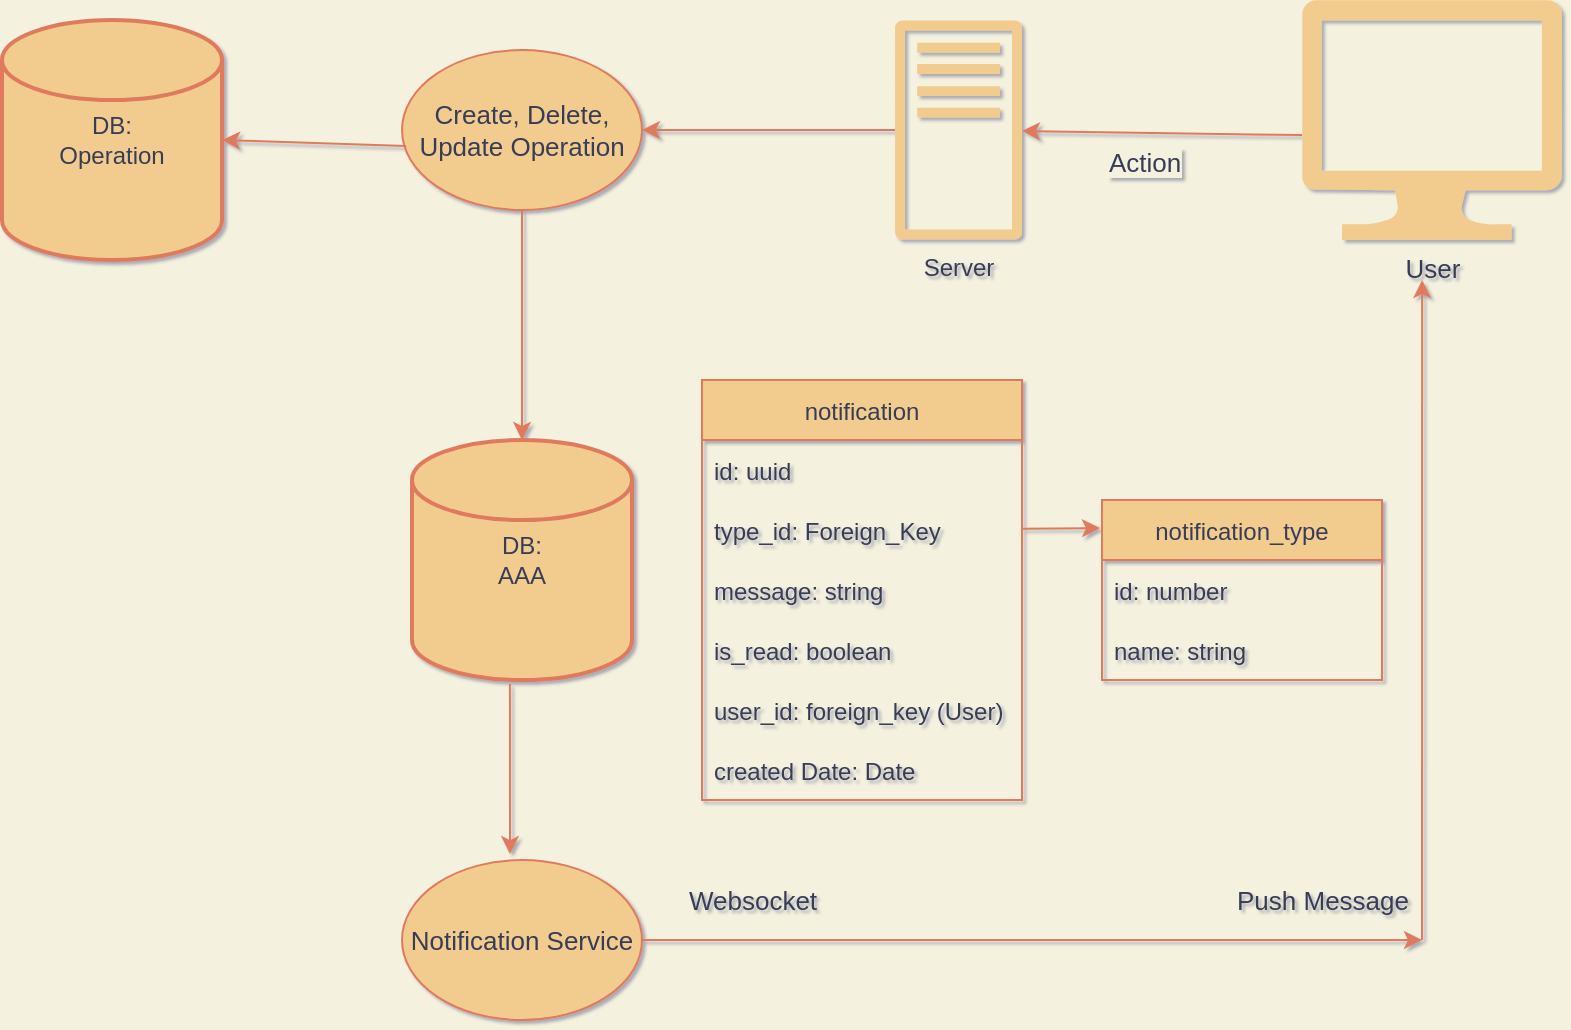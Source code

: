<mxfile version="18.0.2" type="github">
  <diagram id="kgpKYQtTHZ0yAKxKKP6v" name="Page-1">
    <mxGraphModel dx="1288" dy="729" grid="1" gridSize="10" guides="1" tooltips="1" connect="1" arrows="1" fold="1" page="1" pageScale="1" pageWidth="1100" pageHeight="850" background="#F4F1DE" math="0" shadow="1">
      <root>
        <mxCell id="0" />
        <mxCell id="1" parent="0" />
        <mxCell id="CcL-DhchF8u18WNfuIRF-1" value="&lt;font style=&quot;font-size: 13px;&quot;&gt;User&lt;/font&gt;" style="verticalLabelPosition=bottom;html=1;verticalAlign=top;align=center;strokeColor=none;fillColor=#F2CC8F;shape=mxgraph.azure.computer;pointerEvents=1;rounded=0;fontColor=#393C56;" vertex="1" parent="1">
          <mxGeometry x="840" y="160" width="130" height="120" as="geometry" />
        </mxCell>
        <mxCell id="CcL-DhchF8u18WNfuIRF-3" value="DB: &lt;br&gt;Operation" style="strokeWidth=2;html=1;shape=mxgraph.flowchart.database;whiteSpace=wrap;rounded=0;fillColor=#F2CC8F;strokeColor=#E07A5F;fontColor=#393C56;" vertex="1" parent="1">
          <mxGeometry x="190" y="170" width="110" height="120" as="geometry" />
        </mxCell>
        <mxCell id="CcL-DhchF8u18WNfuIRF-4" value="notification" style="swimlane;fontStyle=0;childLayout=stackLayout;horizontal=1;startSize=30;horizontalStack=0;resizeParent=1;resizeParentMax=0;resizeLast=0;collapsible=1;marginBottom=0;rounded=0;fillColor=#F2CC8F;strokeColor=#E07A5F;fontColor=#393C56;" vertex="1" parent="1">
          <mxGeometry x="540" y="350" width="160" height="210" as="geometry" />
        </mxCell>
        <mxCell id="CcL-DhchF8u18WNfuIRF-5" value="id: uuid" style="text;strokeColor=none;fillColor=none;align=left;verticalAlign=middle;spacingLeft=4;spacingRight=4;overflow=hidden;points=[[0,0.5],[1,0.5]];portConstraint=eastwest;rotatable=0;rounded=0;fontColor=#393C56;labelBackgroundColor=none;" vertex="1" parent="CcL-DhchF8u18WNfuIRF-4">
          <mxGeometry y="30" width="160" height="30" as="geometry" />
        </mxCell>
        <mxCell id="CcL-DhchF8u18WNfuIRF-10" value="type_id: Foreign_Key" style="text;strokeColor=none;fillColor=none;align=left;verticalAlign=middle;spacingLeft=4;spacingRight=4;overflow=hidden;points=[[0,0.5],[1,0.5]];portConstraint=eastwest;rotatable=0;rounded=0;fontColor=#393C56;" vertex="1" parent="CcL-DhchF8u18WNfuIRF-4">
          <mxGeometry y="60" width="160" height="30" as="geometry" />
        </mxCell>
        <mxCell id="CcL-DhchF8u18WNfuIRF-6" value="message: string" style="text;strokeColor=none;fillColor=none;align=left;verticalAlign=middle;spacingLeft=4;spacingRight=4;overflow=hidden;points=[[0,0.5],[1,0.5]];portConstraint=eastwest;rotatable=0;rounded=0;fontColor=#393C56;" vertex="1" parent="CcL-DhchF8u18WNfuIRF-4">
          <mxGeometry y="90" width="160" height="30" as="geometry" />
        </mxCell>
        <mxCell id="CcL-DhchF8u18WNfuIRF-7" value="is_read: boolean" style="text;strokeColor=none;fillColor=none;align=left;verticalAlign=middle;spacingLeft=4;spacingRight=4;overflow=hidden;points=[[0,0.5],[1,0.5]];portConstraint=eastwest;rotatable=0;rounded=0;fontColor=#393C56;" vertex="1" parent="CcL-DhchF8u18WNfuIRF-4">
          <mxGeometry y="120" width="160" height="30" as="geometry" />
        </mxCell>
        <mxCell id="CcL-DhchF8u18WNfuIRF-26" value="user_id: foreign_key (User)" style="text;strokeColor=none;fillColor=none;align=left;verticalAlign=middle;spacingLeft=4;spacingRight=4;overflow=hidden;points=[[0,0.5],[1,0.5]];portConstraint=eastwest;rotatable=0;rounded=0;fontColor=#393C56;" vertex="1" parent="CcL-DhchF8u18WNfuIRF-4">
          <mxGeometry y="150" width="160" height="30" as="geometry" />
        </mxCell>
        <mxCell id="CcL-DhchF8u18WNfuIRF-11" value="created Date: Date" style="text;strokeColor=none;fillColor=none;align=left;verticalAlign=middle;spacingLeft=4;spacingRight=4;overflow=hidden;points=[[0,0.5],[1,0.5]];portConstraint=eastwest;rotatable=0;rounded=0;fontColor=#393C56;" vertex="1" parent="CcL-DhchF8u18WNfuIRF-4">
          <mxGeometry y="180" width="160" height="30" as="geometry" />
        </mxCell>
        <mxCell id="CcL-DhchF8u18WNfuIRF-12" value="" style="endArrow=classic;html=1;rounded=0;exitX=0;exitY=0.563;exitDx=0;exitDy=0;exitPerimeter=0;labelBackgroundColor=#F4F1DE;strokeColor=#E07A5F;fontColor=#393C56;" edge="1" parent="1" source="CcL-DhchF8u18WNfuIRF-1" target="CcL-DhchF8u18WNfuIRF-27">
          <mxGeometry width="50" height="50" relative="1" as="geometry">
            <mxPoint x="540" y="330" as="sourcePoint" />
            <mxPoint x="590" y="280" as="targetPoint" />
          </mxGeometry>
        </mxCell>
        <mxCell id="CcL-DhchF8u18WNfuIRF-13" value="Action" style="edgeLabel;html=1;align=center;verticalAlign=middle;resizable=0;points=[];fontSize=13;rounded=0;labelBackgroundColor=#F4F1DE;fontColor=#393C56;" vertex="1" connectable="0" parent="CcL-DhchF8u18WNfuIRF-12">
          <mxGeometry x="0.137" y="4" relative="1" as="geometry">
            <mxPoint y="10" as="offset" />
          </mxGeometry>
        </mxCell>
        <mxCell id="CcL-DhchF8u18WNfuIRF-14" value="Create, Delete, Update Operation" style="ellipse;whiteSpace=wrap;html=1;fontSize=13;rounded=0;fillColor=#F2CC8F;strokeColor=#E07A5F;fontColor=#393C56;" vertex="1" parent="1">
          <mxGeometry x="390" y="185" width="120" height="80" as="geometry" />
        </mxCell>
        <mxCell id="CcL-DhchF8u18WNfuIRF-15" value="" style="endArrow=classic;html=1;rounded=0;fontSize=13;entryX=1;entryY=0.5;entryDx=0;entryDy=0;labelBackgroundColor=#F4F1DE;strokeColor=#E07A5F;fontColor=#393C56;" edge="1" parent="1" source="CcL-DhchF8u18WNfuIRF-27" target="CcL-DhchF8u18WNfuIRF-14">
          <mxGeometry width="50" height="50" relative="1" as="geometry">
            <mxPoint x="540" y="330" as="sourcePoint" />
            <mxPoint x="590" y="280" as="targetPoint" />
          </mxGeometry>
        </mxCell>
        <mxCell id="CcL-DhchF8u18WNfuIRF-16" value="" style="endArrow=classic;html=1;rounded=0;fontSize=13;entryX=1;entryY=0.5;entryDx=0;entryDy=0;entryPerimeter=0;exitX=0.017;exitY=0.6;exitDx=0;exitDy=0;exitPerimeter=0;labelBackgroundColor=#F4F1DE;strokeColor=#E07A5F;fontColor=#393C56;" edge="1" parent="1" source="CcL-DhchF8u18WNfuIRF-14" target="CcL-DhchF8u18WNfuIRF-3">
          <mxGeometry width="50" height="50" relative="1" as="geometry">
            <mxPoint x="540" y="330" as="sourcePoint" />
            <mxPoint x="590" y="280" as="targetPoint" />
          </mxGeometry>
        </mxCell>
        <mxCell id="CcL-DhchF8u18WNfuIRF-17" value="DB: &lt;br&gt;AAA" style="strokeWidth=2;html=1;shape=mxgraph.flowchart.database;whiteSpace=wrap;rounded=0;fillColor=#F2CC8F;strokeColor=#E07A5F;fontColor=#393C56;" vertex="1" parent="1">
          <mxGeometry x="395" y="380" width="110" height="120" as="geometry" />
        </mxCell>
        <mxCell id="CcL-DhchF8u18WNfuIRF-18" value="" style="endArrow=classic;html=1;rounded=0;fontSize=13;entryX=0.5;entryY=0;entryDx=0;entryDy=0;entryPerimeter=0;exitX=0.5;exitY=1;exitDx=0;exitDy=0;labelBackgroundColor=#F4F1DE;strokeColor=#E07A5F;fontColor=#393C56;" edge="1" parent="1" source="CcL-DhchF8u18WNfuIRF-14" target="CcL-DhchF8u18WNfuIRF-17">
          <mxGeometry width="50" height="50" relative="1" as="geometry">
            <mxPoint x="450" y="270" as="sourcePoint" />
            <mxPoint x="590" y="280" as="targetPoint" />
          </mxGeometry>
        </mxCell>
        <mxCell id="CcL-DhchF8u18WNfuIRF-19" value="Notification Service" style="ellipse;whiteSpace=wrap;html=1;fontSize=13;rounded=0;fillColor=#F2CC8F;strokeColor=#E07A5F;fontColor=#393C56;" vertex="1" parent="1">
          <mxGeometry x="390" y="590" width="120" height="80" as="geometry" />
        </mxCell>
        <mxCell id="CcL-DhchF8u18WNfuIRF-20" value="" style="endArrow=classic;html=1;rounded=0;fontSize=13;entryX=0.45;entryY=-0.037;entryDx=0;entryDy=0;entryPerimeter=0;exitX=0.445;exitY=1.017;exitDx=0;exitDy=0;exitPerimeter=0;labelBackgroundColor=#F4F1DE;strokeColor=#E07A5F;fontColor=#393C56;" edge="1" parent="1" source="CcL-DhchF8u18WNfuIRF-17" target="CcL-DhchF8u18WNfuIRF-19">
          <mxGeometry width="50" height="50" relative="1" as="geometry">
            <mxPoint x="540" y="550" as="sourcePoint" />
            <mxPoint x="590" y="500" as="targetPoint" />
          </mxGeometry>
        </mxCell>
        <mxCell id="CcL-DhchF8u18WNfuIRF-21" value="" style="endArrow=classic;html=1;rounded=0;fontSize=13;exitX=1;exitY=0.5;exitDx=0;exitDy=0;labelBackgroundColor=#F4F1DE;strokeColor=#E07A5F;fontColor=#393C56;" edge="1" parent="1" source="CcL-DhchF8u18WNfuIRF-19">
          <mxGeometry width="50" height="50" relative="1" as="geometry">
            <mxPoint x="540" y="550" as="sourcePoint" />
            <mxPoint x="900" y="630" as="targetPoint" />
          </mxGeometry>
        </mxCell>
        <mxCell id="CcL-DhchF8u18WNfuIRF-22" value="" style="endArrow=classic;html=1;rounded=0;fontSize=13;entryX=0.462;entryY=1.167;entryDx=0;entryDy=0;entryPerimeter=0;labelBackgroundColor=#F4F1DE;strokeColor=#E07A5F;fontColor=#393C56;" edge="1" parent="1" target="CcL-DhchF8u18WNfuIRF-1">
          <mxGeometry width="50" height="50" relative="1" as="geometry">
            <mxPoint x="900" y="630" as="sourcePoint" />
            <mxPoint x="910" y="320" as="targetPoint" />
          </mxGeometry>
        </mxCell>
        <mxCell id="CcL-DhchF8u18WNfuIRF-23" value="Push Message" style="text;html=1;align=center;verticalAlign=middle;resizable=0;points=[];autosize=1;strokeColor=none;fillColor=none;fontSize=13;rounded=0;fontColor=#393C56;" vertex="1" parent="1">
          <mxGeometry x="800" y="600" width="100" height="20" as="geometry" />
        </mxCell>
        <mxCell id="CcL-DhchF8u18WNfuIRF-24" value="Websocket" style="text;html=1;align=center;verticalAlign=middle;resizable=0;points=[];autosize=1;strokeColor=none;fillColor=none;fontSize=13;rounded=0;fontColor=#393C56;" vertex="1" parent="1">
          <mxGeometry x="525" y="600" width="80" height="20" as="geometry" />
        </mxCell>
        <mxCell id="CcL-DhchF8u18WNfuIRF-27" value="Server" style="sketch=0;outlineConnect=0;fontColor=#393C56;fillColor=#F2CC8F;strokeColor=none;dashed=0;verticalLabelPosition=bottom;verticalAlign=top;align=center;html=1;fontSize=12;fontStyle=0;aspect=fixed;pointerEvents=1;shape=mxgraph.aws4.traditional_server;rounded=0;labelBackgroundColor=none;" vertex="1" parent="1">
          <mxGeometry x="636.53" y="170" width="63.47" height="110" as="geometry" />
        </mxCell>
        <mxCell id="CcL-DhchF8u18WNfuIRF-28" value="notification_type" style="swimlane;fontStyle=0;childLayout=stackLayout;horizontal=1;startSize=30;horizontalStack=0;resizeParent=1;resizeParentMax=0;resizeLast=0;collapsible=1;marginBottom=0;rounded=0;sketch=0;fontColor=#393C56;strokeColor=#E07A5F;fillColor=#F2CC8F;" vertex="1" parent="1">
          <mxGeometry x="740" y="410" width="140" height="90" as="geometry" />
        </mxCell>
        <mxCell id="CcL-DhchF8u18WNfuIRF-29" value="id: number" style="text;strokeColor=none;fillColor=none;align=left;verticalAlign=middle;spacingLeft=4;spacingRight=4;overflow=hidden;points=[[0,0.5],[1,0.5]];portConstraint=eastwest;rotatable=0;rounded=0;sketch=0;fontColor=#393C56;" vertex="1" parent="CcL-DhchF8u18WNfuIRF-28">
          <mxGeometry y="30" width="140" height="30" as="geometry" />
        </mxCell>
        <mxCell id="CcL-DhchF8u18WNfuIRF-30" value="name: string" style="text;strokeColor=none;fillColor=none;align=left;verticalAlign=middle;spacingLeft=4;spacingRight=4;overflow=hidden;points=[[0,0.5],[1,0.5]];portConstraint=eastwest;rotatable=0;rounded=0;sketch=0;fontColor=#393C56;" vertex="1" parent="CcL-DhchF8u18WNfuIRF-28">
          <mxGeometry y="60" width="140" height="30" as="geometry" />
        </mxCell>
        <mxCell id="CcL-DhchF8u18WNfuIRF-32" value="" style="endArrow=classic;html=1;rounded=1;sketch=0;fontColor=#393C56;strokeColor=#E07A5F;fillColor=#F2CC8F;curved=0;entryX=-0.007;entryY=0.156;entryDx=0;entryDy=0;entryPerimeter=0;" edge="1" parent="1" source="CcL-DhchF8u18WNfuIRF-10" target="CcL-DhchF8u18WNfuIRF-28">
          <mxGeometry width="50" height="50" relative="1" as="geometry">
            <mxPoint x="530" y="520" as="sourcePoint" />
            <mxPoint x="580" y="470" as="targetPoint" />
          </mxGeometry>
        </mxCell>
      </root>
    </mxGraphModel>
  </diagram>
</mxfile>
